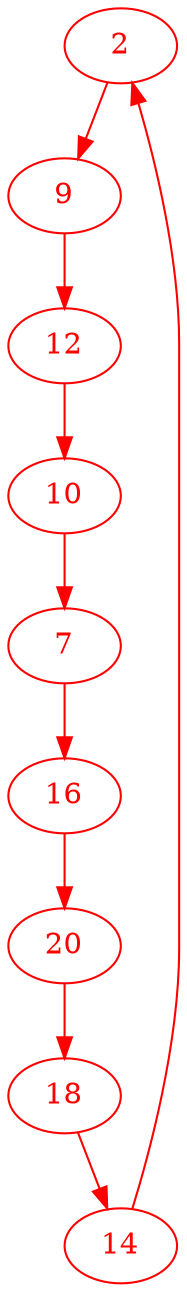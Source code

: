 digraph g{
node [color = red, fontcolor=red]; 2 7 9 10 12 14 16 18 20 ;
2 -> 9 [color=red] ;
7 -> 16 [color=red] ;
9 -> 12 [color=red] ;
10 -> 7 [color=red] ;
12 -> 10 [color=red] ;
14 -> 2 [color=red] ;
16 -> 20 [color=red] ;
18 -> 14 [color=red] ;
20 -> 18 [color=red] ;
}
